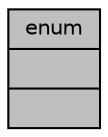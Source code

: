 digraph "enum"
{
 // LATEX_PDF_SIZE
  edge [fontname="Helvetica",fontsize="10",labelfontname="Helvetica",labelfontsize="10"];
  node [fontname="Helvetica",fontsize="10",shape=record];
  Node1 [label="{enum\n||}",height=0.2,width=0.4,color="black", fillcolor="grey75", style="filled", fontcolor="black",tooltip=" "];
}

